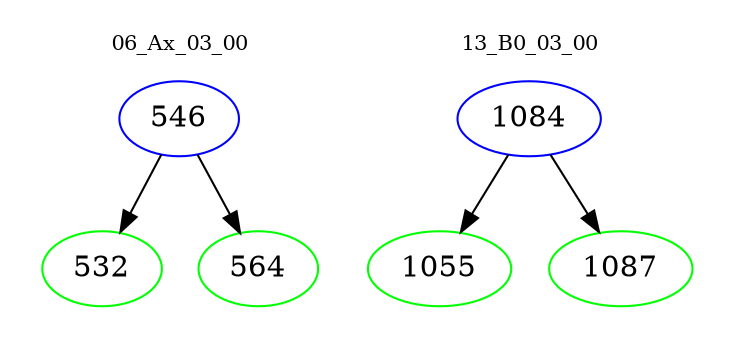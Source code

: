 digraph{
subgraph cluster_0 {
color = white
label = "06_Ax_03_00";
fontsize=10;
T0_546 [label="546", color="blue"]
T0_546 -> T0_532 [color="black"]
T0_532 [label="532", color="green"]
T0_546 -> T0_564 [color="black"]
T0_564 [label="564", color="green"]
}
subgraph cluster_1 {
color = white
label = "13_B0_03_00";
fontsize=10;
T1_1084 [label="1084", color="blue"]
T1_1084 -> T1_1055 [color="black"]
T1_1055 [label="1055", color="green"]
T1_1084 -> T1_1087 [color="black"]
T1_1087 [label="1087", color="green"]
}
}

